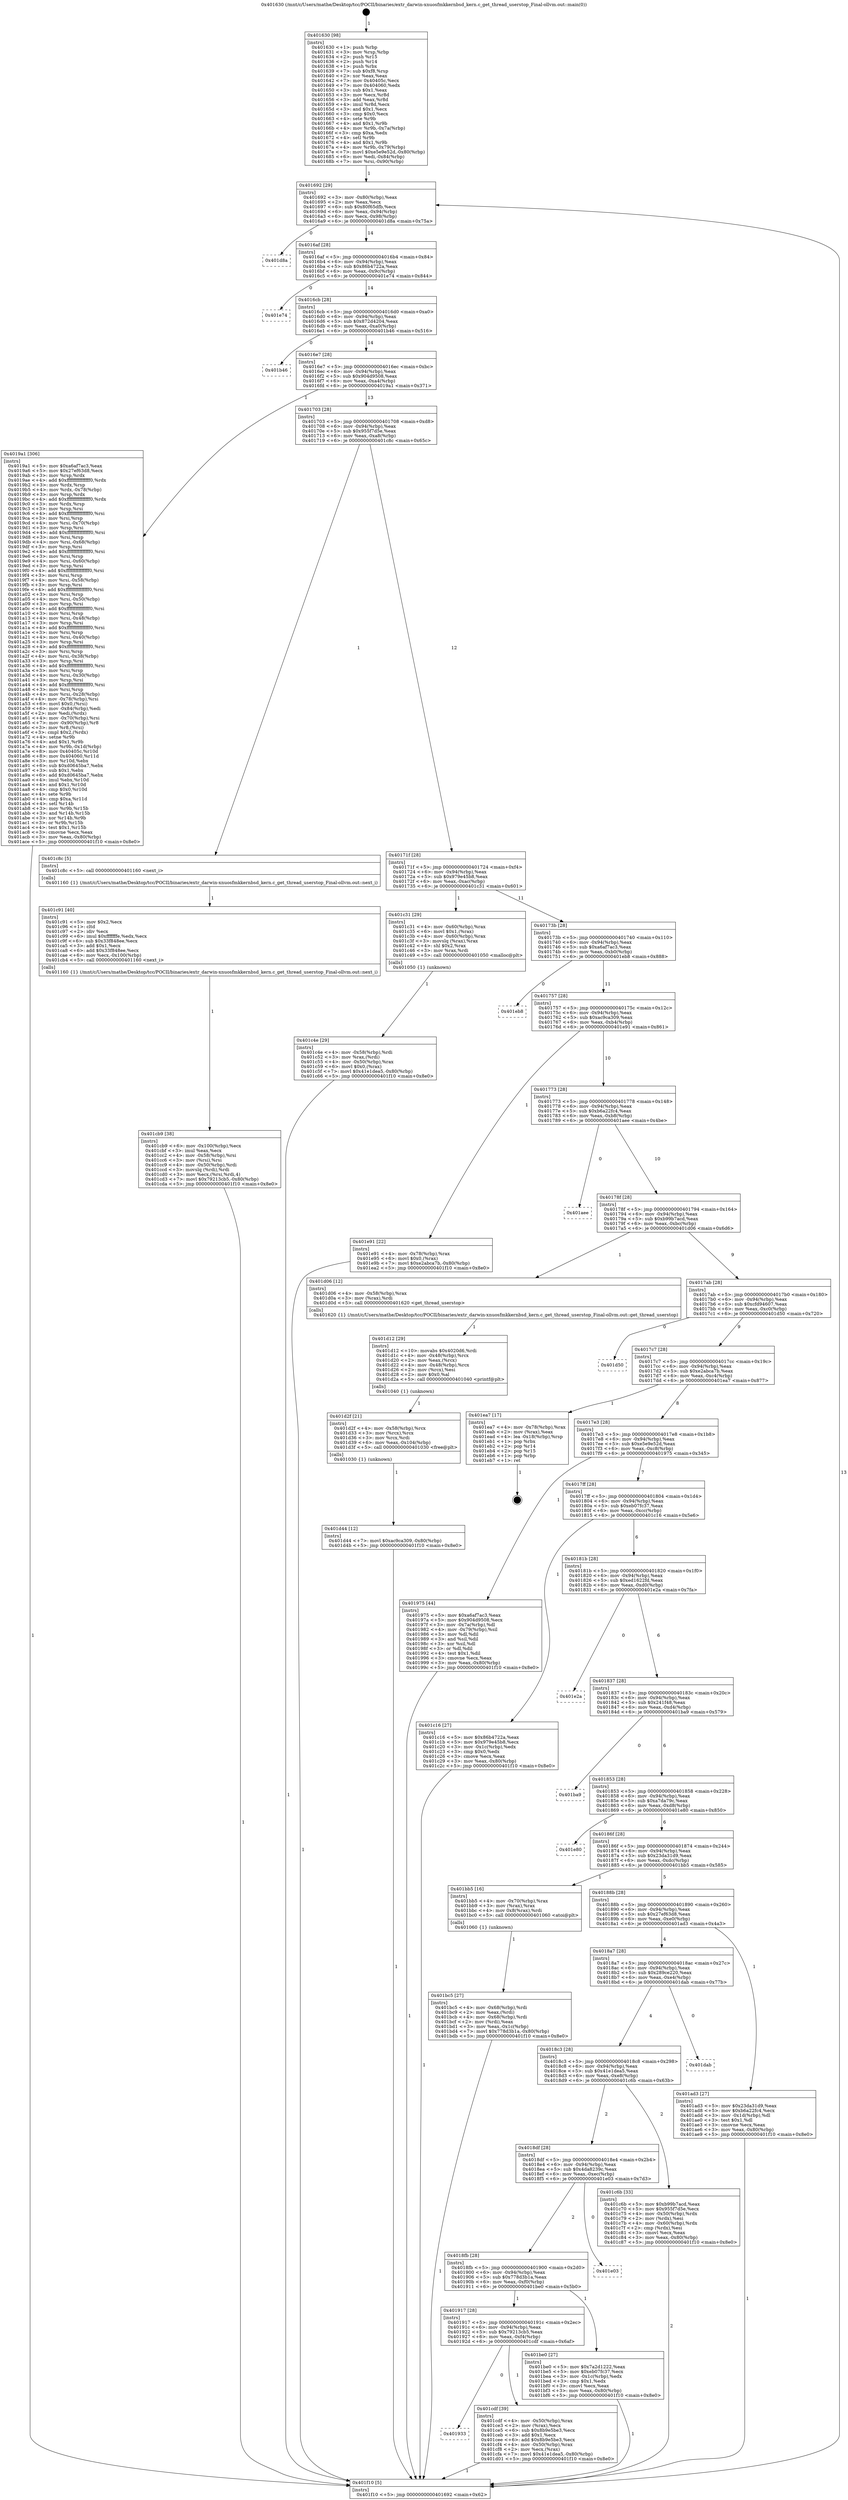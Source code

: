digraph "0x401630" {
  label = "0x401630 (/mnt/c/Users/mathe/Desktop/tcc/POCII/binaries/extr_darwin-xnuosfmkkernbsd_kern.c_get_thread_userstop_Final-ollvm.out::main(0))"
  labelloc = "t"
  node[shape=record]

  Entry [label="",width=0.3,height=0.3,shape=circle,fillcolor=black,style=filled]
  "0x401692" [label="{
     0x401692 [29]\l
     | [instrs]\l
     &nbsp;&nbsp;0x401692 \<+3\>: mov -0x80(%rbp),%eax\l
     &nbsp;&nbsp;0x401695 \<+2\>: mov %eax,%ecx\l
     &nbsp;&nbsp;0x401697 \<+6\>: sub $0x80f65dfb,%ecx\l
     &nbsp;&nbsp;0x40169d \<+6\>: mov %eax,-0x94(%rbp)\l
     &nbsp;&nbsp;0x4016a3 \<+6\>: mov %ecx,-0x98(%rbp)\l
     &nbsp;&nbsp;0x4016a9 \<+6\>: je 0000000000401d8a \<main+0x75a\>\l
  }"]
  "0x401d8a" [label="{
     0x401d8a\l
  }", style=dashed]
  "0x4016af" [label="{
     0x4016af [28]\l
     | [instrs]\l
     &nbsp;&nbsp;0x4016af \<+5\>: jmp 00000000004016b4 \<main+0x84\>\l
     &nbsp;&nbsp;0x4016b4 \<+6\>: mov -0x94(%rbp),%eax\l
     &nbsp;&nbsp;0x4016ba \<+5\>: sub $0x86b4722a,%eax\l
     &nbsp;&nbsp;0x4016bf \<+6\>: mov %eax,-0x9c(%rbp)\l
     &nbsp;&nbsp;0x4016c5 \<+6\>: je 0000000000401e74 \<main+0x844\>\l
  }"]
  Exit [label="",width=0.3,height=0.3,shape=circle,fillcolor=black,style=filled,peripheries=2]
  "0x401e74" [label="{
     0x401e74\l
  }", style=dashed]
  "0x4016cb" [label="{
     0x4016cb [28]\l
     | [instrs]\l
     &nbsp;&nbsp;0x4016cb \<+5\>: jmp 00000000004016d0 \<main+0xa0\>\l
     &nbsp;&nbsp;0x4016d0 \<+6\>: mov -0x94(%rbp),%eax\l
     &nbsp;&nbsp;0x4016d6 \<+5\>: sub $0x872d4204,%eax\l
     &nbsp;&nbsp;0x4016db \<+6\>: mov %eax,-0xa0(%rbp)\l
     &nbsp;&nbsp;0x4016e1 \<+6\>: je 0000000000401b46 \<main+0x516\>\l
  }"]
  "0x401d44" [label="{
     0x401d44 [12]\l
     | [instrs]\l
     &nbsp;&nbsp;0x401d44 \<+7\>: movl $0xac9ca309,-0x80(%rbp)\l
     &nbsp;&nbsp;0x401d4b \<+5\>: jmp 0000000000401f10 \<main+0x8e0\>\l
  }"]
  "0x401b46" [label="{
     0x401b46\l
  }", style=dashed]
  "0x4016e7" [label="{
     0x4016e7 [28]\l
     | [instrs]\l
     &nbsp;&nbsp;0x4016e7 \<+5\>: jmp 00000000004016ec \<main+0xbc\>\l
     &nbsp;&nbsp;0x4016ec \<+6\>: mov -0x94(%rbp),%eax\l
     &nbsp;&nbsp;0x4016f2 \<+5\>: sub $0x904d9508,%eax\l
     &nbsp;&nbsp;0x4016f7 \<+6\>: mov %eax,-0xa4(%rbp)\l
     &nbsp;&nbsp;0x4016fd \<+6\>: je 00000000004019a1 \<main+0x371\>\l
  }"]
  "0x401d2f" [label="{
     0x401d2f [21]\l
     | [instrs]\l
     &nbsp;&nbsp;0x401d2f \<+4\>: mov -0x58(%rbp),%rcx\l
     &nbsp;&nbsp;0x401d33 \<+3\>: mov (%rcx),%rcx\l
     &nbsp;&nbsp;0x401d36 \<+3\>: mov %rcx,%rdi\l
     &nbsp;&nbsp;0x401d39 \<+6\>: mov %eax,-0x104(%rbp)\l
     &nbsp;&nbsp;0x401d3f \<+5\>: call 0000000000401030 \<free@plt\>\l
     | [calls]\l
     &nbsp;&nbsp;0x401030 \{1\} (unknown)\l
  }"]
  "0x4019a1" [label="{
     0x4019a1 [306]\l
     | [instrs]\l
     &nbsp;&nbsp;0x4019a1 \<+5\>: mov $0xa6af7ac3,%eax\l
     &nbsp;&nbsp;0x4019a6 \<+5\>: mov $0x27ef63d8,%ecx\l
     &nbsp;&nbsp;0x4019ab \<+3\>: mov %rsp,%rdx\l
     &nbsp;&nbsp;0x4019ae \<+4\>: add $0xfffffffffffffff0,%rdx\l
     &nbsp;&nbsp;0x4019b2 \<+3\>: mov %rdx,%rsp\l
     &nbsp;&nbsp;0x4019b5 \<+4\>: mov %rdx,-0x78(%rbp)\l
     &nbsp;&nbsp;0x4019b9 \<+3\>: mov %rsp,%rdx\l
     &nbsp;&nbsp;0x4019bc \<+4\>: add $0xfffffffffffffff0,%rdx\l
     &nbsp;&nbsp;0x4019c0 \<+3\>: mov %rdx,%rsp\l
     &nbsp;&nbsp;0x4019c3 \<+3\>: mov %rsp,%rsi\l
     &nbsp;&nbsp;0x4019c6 \<+4\>: add $0xfffffffffffffff0,%rsi\l
     &nbsp;&nbsp;0x4019ca \<+3\>: mov %rsi,%rsp\l
     &nbsp;&nbsp;0x4019cd \<+4\>: mov %rsi,-0x70(%rbp)\l
     &nbsp;&nbsp;0x4019d1 \<+3\>: mov %rsp,%rsi\l
     &nbsp;&nbsp;0x4019d4 \<+4\>: add $0xfffffffffffffff0,%rsi\l
     &nbsp;&nbsp;0x4019d8 \<+3\>: mov %rsi,%rsp\l
     &nbsp;&nbsp;0x4019db \<+4\>: mov %rsi,-0x68(%rbp)\l
     &nbsp;&nbsp;0x4019df \<+3\>: mov %rsp,%rsi\l
     &nbsp;&nbsp;0x4019e2 \<+4\>: add $0xfffffffffffffff0,%rsi\l
     &nbsp;&nbsp;0x4019e6 \<+3\>: mov %rsi,%rsp\l
     &nbsp;&nbsp;0x4019e9 \<+4\>: mov %rsi,-0x60(%rbp)\l
     &nbsp;&nbsp;0x4019ed \<+3\>: mov %rsp,%rsi\l
     &nbsp;&nbsp;0x4019f0 \<+4\>: add $0xfffffffffffffff0,%rsi\l
     &nbsp;&nbsp;0x4019f4 \<+3\>: mov %rsi,%rsp\l
     &nbsp;&nbsp;0x4019f7 \<+4\>: mov %rsi,-0x58(%rbp)\l
     &nbsp;&nbsp;0x4019fb \<+3\>: mov %rsp,%rsi\l
     &nbsp;&nbsp;0x4019fe \<+4\>: add $0xfffffffffffffff0,%rsi\l
     &nbsp;&nbsp;0x401a02 \<+3\>: mov %rsi,%rsp\l
     &nbsp;&nbsp;0x401a05 \<+4\>: mov %rsi,-0x50(%rbp)\l
     &nbsp;&nbsp;0x401a09 \<+3\>: mov %rsp,%rsi\l
     &nbsp;&nbsp;0x401a0c \<+4\>: add $0xfffffffffffffff0,%rsi\l
     &nbsp;&nbsp;0x401a10 \<+3\>: mov %rsi,%rsp\l
     &nbsp;&nbsp;0x401a13 \<+4\>: mov %rsi,-0x48(%rbp)\l
     &nbsp;&nbsp;0x401a17 \<+3\>: mov %rsp,%rsi\l
     &nbsp;&nbsp;0x401a1a \<+4\>: add $0xfffffffffffffff0,%rsi\l
     &nbsp;&nbsp;0x401a1e \<+3\>: mov %rsi,%rsp\l
     &nbsp;&nbsp;0x401a21 \<+4\>: mov %rsi,-0x40(%rbp)\l
     &nbsp;&nbsp;0x401a25 \<+3\>: mov %rsp,%rsi\l
     &nbsp;&nbsp;0x401a28 \<+4\>: add $0xfffffffffffffff0,%rsi\l
     &nbsp;&nbsp;0x401a2c \<+3\>: mov %rsi,%rsp\l
     &nbsp;&nbsp;0x401a2f \<+4\>: mov %rsi,-0x38(%rbp)\l
     &nbsp;&nbsp;0x401a33 \<+3\>: mov %rsp,%rsi\l
     &nbsp;&nbsp;0x401a36 \<+4\>: add $0xfffffffffffffff0,%rsi\l
     &nbsp;&nbsp;0x401a3a \<+3\>: mov %rsi,%rsp\l
     &nbsp;&nbsp;0x401a3d \<+4\>: mov %rsi,-0x30(%rbp)\l
     &nbsp;&nbsp;0x401a41 \<+3\>: mov %rsp,%rsi\l
     &nbsp;&nbsp;0x401a44 \<+4\>: add $0xfffffffffffffff0,%rsi\l
     &nbsp;&nbsp;0x401a48 \<+3\>: mov %rsi,%rsp\l
     &nbsp;&nbsp;0x401a4b \<+4\>: mov %rsi,-0x28(%rbp)\l
     &nbsp;&nbsp;0x401a4f \<+4\>: mov -0x78(%rbp),%rsi\l
     &nbsp;&nbsp;0x401a53 \<+6\>: movl $0x0,(%rsi)\l
     &nbsp;&nbsp;0x401a59 \<+6\>: mov -0x84(%rbp),%edi\l
     &nbsp;&nbsp;0x401a5f \<+2\>: mov %edi,(%rdx)\l
     &nbsp;&nbsp;0x401a61 \<+4\>: mov -0x70(%rbp),%rsi\l
     &nbsp;&nbsp;0x401a65 \<+7\>: mov -0x90(%rbp),%r8\l
     &nbsp;&nbsp;0x401a6c \<+3\>: mov %r8,(%rsi)\l
     &nbsp;&nbsp;0x401a6f \<+3\>: cmpl $0x2,(%rdx)\l
     &nbsp;&nbsp;0x401a72 \<+4\>: setne %r9b\l
     &nbsp;&nbsp;0x401a76 \<+4\>: and $0x1,%r9b\l
     &nbsp;&nbsp;0x401a7a \<+4\>: mov %r9b,-0x1d(%rbp)\l
     &nbsp;&nbsp;0x401a7e \<+8\>: mov 0x40405c,%r10d\l
     &nbsp;&nbsp;0x401a86 \<+8\>: mov 0x404060,%r11d\l
     &nbsp;&nbsp;0x401a8e \<+3\>: mov %r10d,%ebx\l
     &nbsp;&nbsp;0x401a91 \<+6\>: sub $0xd0645ba7,%ebx\l
     &nbsp;&nbsp;0x401a97 \<+3\>: sub $0x1,%ebx\l
     &nbsp;&nbsp;0x401a9a \<+6\>: add $0xd0645ba7,%ebx\l
     &nbsp;&nbsp;0x401aa0 \<+4\>: imul %ebx,%r10d\l
     &nbsp;&nbsp;0x401aa4 \<+4\>: and $0x1,%r10d\l
     &nbsp;&nbsp;0x401aa8 \<+4\>: cmp $0x0,%r10d\l
     &nbsp;&nbsp;0x401aac \<+4\>: sete %r9b\l
     &nbsp;&nbsp;0x401ab0 \<+4\>: cmp $0xa,%r11d\l
     &nbsp;&nbsp;0x401ab4 \<+4\>: setl %r14b\l
     &nbsp;&nbsp;0x401ab8 \<+3\>: mov %r9b,%r15b\l
     &nbsp;&nbsp;0x401abb \<+3\>: and %r14b,%r15b\l
     &nbsp;&nbsp;0x401abe \<+3\>: xor %r14b,%r9b\l
     &nbsp;&nbsp;0x401ac1 \<+3\>: or %r9b,%r15b\l
     &nbsp;&nbsp;0x401ac4 \<+4\>: test $0x1,%r15b\l
     &nbsp;&nbsp;0x401ac8 \<+3\>: cmovne %ecx,%eax\l
     &nbsp;&nbsp;0x401acb \<+3\>: mov %eax,-0x80(%rbp)\l
     &nbsp;&nbsp;0x401ace \<+5\>: jmp 0000000000401f10 \<main+0x8e0\>\l
  }"]
  "0x401703" [label="{
     0x401703 [28]\l
     | [instrs]\l
     &nbsp;&nbsp;0x401703 \<+5\>: jmp 0000000000401708 \<main+0xd8\>\l
     &nbsp;&nbsp;0x401708 \<+6\>: mov -0x94(%rbp),%eax\l
     &nbsp;&nbsp;0x40170e \<+5\>: sub $0x955f7d5e,%eax\l
     &nbsp;&nbsp;0x401713 \<+6\>: mov %eax,-0xa8(%rbp)\l
     &nbsp;&nbsp;0x401719 \<+6\>: je 0000000000401c8c \<main+0x65c\>\l
  }"]
  "0x401d12" [label="{
     0x401d12 [29]\l
     | [instrs]\l
     &nbsp;&nbsp;0x401d12 \<+10\>: movabs $0x4020d6,%rdi\l
     &nbsp;&nbsp;0x401d1c \<+4\>: mov -0x48(%rbp),%rcx\l
     &nbsp;&nbsp;0x401d20 \<+2\>: mov %eax,(%rcx)\l
     &nbsp;&nbsp;0x401d22 \<+4\>: mov -0x48(%rbp),%rcx\l
     &nbsp;&nbsp;0x401d26 \<+2\>: mov (%rcx),%esi\l
     &nbsp;&nbsp;0x401d28 \<+2\>: mov $0x0,%al\l
     &nbsp;&nbsp;0x401d2a \<+5\>: call 0000000000401040 \<printf@plt\>\l
     | [calls]\l
     &nbsp;&nbsp;0x401040 \{1\} (unknown)\l
  }"]
  "0x401c8c" [label="{
     0x401c8c [5]\l
     | [instrs]\l
     &nbsp;&nbsp;0x401c8c \<+5\>: call 0000000000401160 \<next_i\>\l
     | [calls]\l
     &nbsp;&nbsp;0x401160 \{1\} (/mnt/c/Users/mathe/Desktop/tcc/POCII/binaries/extr_darwin-xnuosfmkkernbsd_kern.c_get_thread_userstop_Final-ollvm.out::next_i)\l
  }"]
  "0x40171f" [label="{
     0x40171f [28]\l
     | [instrs]\l
     &nbsp;&nbsp;0x40171f \<+5\>: jmp 0000000000401724 \<main+0xf4\>\l
     &nbsp;&nbsp;0x401724 \<+6\>: mov -0x94(%rbp),%eax\l
     &nbsp;&nbsp;0x40172a \<+5\>: sub $0x979e45b8,%eax\l
     &nbsp;&nbsp;0x40172f \<+6\>: mov %eax,-0xac(%rbp)\l
     &nbsp;&nbsp;0x401735 \<+6\>: je 0000000000401c31 \<main+0x601\>\l
  }"]
  "0x401933" [label="{
     0x401933\l
  }", style=dashed]
  "0x401c31" [label="{
     0x401c31 [29]\l
     | [instrs]\l
     &nbsp;&nbsp;0x401c31 \<+4\>: mov -0x60(%rbp),%rax\l
     &nbsp;&nbsp;0x401c35 \<+6\>: movl $0x1,(%rax)\l
     &nbsp;&nbsp;0x401c3b \<+4\>: mov -0x60(%rbp),%rax\l
     &nbsp;&nbsp;0x401c3f \<+3\>: movslq (%rax),%rax\l
     &nbsp;&nbsp;0x401c42 \<+4\>: shl $0x2,%rax\l
     &nbsp;&nbsp;0x401c46 \<+3\>: mov %rax,%rdi\l
     &nbsp;&nbsp;0x401c49 \<+5\>: call 0000000000401050 \<malloc@plt\>\l
     | [calls]\l
     &nbsp;&nbsp;0x401050 \{1\} (unknown)\l
  }"]
  "0x40173b" [label="{
     0x40173b [28]\l
     | [instrs]\l
     &nbsp;&nbsp;0x40173b \<+5\>: jmp 0000000000401740 \<main+0x110\>\l
     &nbsp;&nbsp;0x401740 \<+6\>: mov -0x94(%rbp),%eax\l
     &nbsp;&nbsp;0x401746 \<+5\>: sub $0xa6af7ac3,%eax\l
     &nbsp;&nbsp;0x40174b \<+6\>: mov %eax,-0xb0(%rbp)\l
     &nbsp;&nbsp;0x401751 \<+6\>: je 0000000000401eb8 \<main+0x888\>\l
  }"]
  "0x401cdf" [label="{
     0x401cdf [39]\l
     | [instrs]\l
     &nbsp;&nbsp;0x401cdf \<+4\>: mov -0x50(%rbp),%rax\l
     &nbsp;&nbsp;0x401ce3 \<+2\>: mov (%rax),%ecx\l
     &nbsp;&nbsp;0x401ce5 \<+6\>: sub $0x8b9e5be3,%ecx\l
     &nbsp;&nbsp;0x401ceb \<+3\>: add $0x1,%ecx\l
     &nbsp;&nbsp;0x401cee \<+6\>: add $0x8b9e5be3,%ecx\l
     &nbsp;&nbsp;0x401cf4 \<+4\>: mov -0x50(%rbp),%rax\l
     &nbsp;&nbsp;0x401cf8 \<+2\>: mov %ecx,(%rax)\l
     &nbsp;&nbsp;0x401cfa \<+7\>: movl $0x41e1dea5,-0x80(%rbp)\l
     &nbsp;&nbsp;0x401d01 \<+5\>: jmp 0000000000401f10 \<main+0x8e0\>\l
  }"]
  "0x401eb8" [label="{
     0x401eb8\l
  }", style=dashed]
  "0x401757" [label="{
     0x401757 [28]\l
     | [instrs]\l
     &nbsp;&nbsp;0x401757 \<+5\>: jmp 000000000040175c \<main+0x12c\>\l
     &nbsp;&nbsp;0x40175c \<+6\>: mov -0x94(%rbp),%eax\l
     &nbsp;&nbsp;0x401762 \<+5\>: sub $0xac9ca309,%eax\l
     &nbsp;&nbsp;0x401767 \<+6\>: mov %eax,-0xb4(%rbp)\l
     &nbsp;&nbsp;0x40176d \<+6\>: je 0000000000401e91 \<main+0x861\>\l
  }"]
  "0x401cb9" [label="{
     0x401cb9 [38]\l
     | [instrs]\l
     &nbsp;&nbsp;0x401cb9 \<+6\>: mov -0x100(%rbp),%ecx\l
     &nbsp;&nbsp;0x401cbf \<+3\>: imul %eax,%ecx\l
     &nbsp;&nbsp;0x401cc2 \<+4\>: mov -0x58(%rbp),%rsi\l
     &nbsp;&nbsp;0x401cc6 \<+3\>: mov (%rsi),%rsi\l
     &nbsp;&nbsp;0x401cc9 \<+4\>: mov -0x50(%rbp),%rdi\l
     &nbsp;&nbsp;0x401ccd \<+3\>: movslq (%rdi),%rdi\l
     &nbsp;&nbsp;0x401cd0 \<+3\>: mov %ecx,(%rsi,%rdi,4)\l
     &nbsp;&nbsp;0x401cd3 \<+7\>: movl $0x79213cb5,-0x80(%rbp)\l
     &nbsp;&nbsp;0x401cda \<+5\>: jmp 0000000000401f10 \<main+0x8e0\>\l
  }"]
  "0x401e91" [label="{
     0x401e91 [22]\l
     | [instrs]\l
     &nbsp;&nbsp;0x401e91 \<+4\>: mov -0x78(%rbp),%rax\l
     &nbsp;&nbsp;0x401e95 \<+6\>: movl $0x0,(%rax)\l
     &nbsp;&nbsp;0x401e9b \<+7\>: movl $0xe2abca7b,-0x80(%rbp)\l
     &nbsp;&nbsp;0x401ea2 \<+5\>: jmp 0000000000401f10 \<main+0x8e0\>\l
  }"]
  "0x401773" [label="{
     0x401773 [28]\l
     | [instrs]\l
     &nbsp;&nbsp;0x401773 \<+5\>: jmp 0000000000401778 \<main+0x148\>\l
     &nbsp;&nbsp;0x401778 \<+6\>: mov -0x94(%rbp),%eax\l
     &nbsp;&nbsp;0x40177e \<+5\>: sub $0xb6a22fc4,%eax\l
     &nbsp;&nbsp;0x401783 \<+6\>: mov %eax,-0xb8(%rbp)\l
     &nbsp;&nbsp;0x401789 \<+6\>: je 0000000000401aee \<main+0x4be\>\l
  }"]
  "0x401c91" [label="{
     0x401c91 [40]\l
     | [instrs]\l
     &nbsp;&nbsp;0x401c91 \<+5\>: mov $0x2,%ecx\l
     &nbsp;&nbsp;0x401c96 \<+1\>: cltd\l
     &nbsp;&nbsp;0x401c97 \<+2\>: idiv %ecx\l
     &nbsp;&nbsp;0x401c99 \<+6\>: imul $0xfffffffe,%edx,%ecx\l
     &nbsp;&nbsp;0x401c9f \<+6\>: sub $0x33f848ee,%ecx\l
     &nbsp;&nbsp;0x401ca5 \<+3\>: add $0x1,%ecx\l
     &nbsp;&nbsp;0x401ca8 \<+6\>: add $0x33f848ee,%ecx\l
     &nbsp;&nbsp;0x401cae \<+6\>: mov %ecx,-0x100(%rbp)\l
     &nbsp;&nbsp;0x401cb4 \<+5\>: call 0000000000401160 \<next_i\>\l
     | [calls]\l
     &nbsp;&nbsp;0x401160 \{1\} (/mnt/c/Users/mathe/Desktop/tcc/POCII/binaries/extr_darwin-xnuosfmkkernbsd_kern.c_get_thread_userstop_Final-ollvm.out::next_i)\l
  }"]
  "0x401aee" [label="{
     0x401aee\l
  }", style=dashed]
  "0x40178f" [label="{
     0x40178f [28]\l
     | [instrs]\l
     &nbsp;&nbsp;0x40178f \<+5\>: jmp 0000000000401794 \<main+0x164\>\l
     &nbsp;&nbsp;0x401794 \<+6\>: mov -0x94(%rbp),%eax\l
     &nbsp;&nbsp;0x40179a \<+5\>: sub $0xb99b7acd,%eax\l
     &nbsp;&nbsp;0x40179f \<+6\>: mov %eax,-0xbc(%rbp)\l
     &nbsp;&nbsp;0x4017a5 \<+6\>: je 0000000000401d06 \<main+0x6d6\>\l
  }"]
  "0x401c4e" [label="{
     0x401c4e [29]\l
     | [instrs]\l
     &nbsp;&nbsp;0x401c4e \<+4\>: mov -0x58(%rbp),%rdi\l
     &nbsp;&nbsp;0x401c52 \<+3\>: mov %rax,(%rdi)\l
     &nbsp;&nbsp;0x401c55 \<+4\>: mov -0x50(%rbp),%rax\l
     &nbsp;&nbsp;0x401c59 \<+6\>: movl $0x0,(%rax)\l
     &nbsp;&nbsp;0x401c5f \<+7\>: movl $0x41e1dea5,-0x80(%rbp)\l
     &nbsp;&nbsp;0x401c66 \<+5\>: jmp 0000000000401f10 \<main+0x8e0\>\l
  }"]
  "0x401d06" [label="{
     0x401d06 [12]\l
     | [instrs]\l
     &nbsp;&nbsp;0x401d06 \<+4\>: mov -0x58(%rbp),%rax\l
     &nbsp;&nbsp;0x401d0a \<+3\>: mov (%rax),%rdi\l
     &nbsp;&nbsp;0x401d0d \<+5\>: call 0000000000401620 \<get_thread_userstop\>\l
     | [calls]\l
     &nbsp;&nbsp;0x401620 \{1\} (/mnt/c/Users/mathe/Desktop/tcc/POCII/binaries/extr_darwin-xnuosfmkkernbsd_kern.c_get_thread_userstop_Final-ollvm.out::get_thread_userstop)\l
  }"]
  "0x4017ab" [label="{
     0x4017ab [28]\l
     | [instrs]\l
     &nbsp;&nbsp;0x4017ab \<+5\>: jmp 00000000004017b0 \<main+0x180\>\l
     &nbsp;&nbsp;0x4017b0 \<+6\>: mov -0x94(%rbp),%eax\l
     &nbsp;&nbsp;0x4017b6 \<+5\>: sub $0xcfd94607,%eax\l
     &nbsp;&nbsp;0x4017bb \<+6\>: mov %eax,-0xc0(%rbp)\l
     &nbsp;&nbsp;0x4017c1 \<+6\>: je 0000000000401d50 \<main+0x720\>\l
  }"]
  "0x401917" [label="{
     0x401917 [28]\l
     | [instrs]\l
     &nbsp;&nbsp;0x401917 \<+5\>: jmp 000000000040191c \<main+0x2ec\>\l
     &nbsp;&nbsp;0x40191c \<+6\>: mov -0x94(%rbp),%eax\l
     &nbsp;&nbsp;0x401922 \<+5\>: sub $0x79213cb5,%eax\l
     &nbsp;&nbsp;0x401927 \<+6\>: mov %eax,-0xf4(%rbp)\l
     &nbsp;&nbsp;0x40192d \<+6\>: je 0000000000401cdf \<main+0x6af\>\l
  }"]
  "0x401d50" [label="{
     0x401d50\l
  }", style=dashed]
  "0x4017c7" [label="{
     0x4017c7 [28]\l
     | [instrs]\l
     &nbsp;&nbsp;0x4017c7 \<+5\>: jmp 00000000004017cc \<main+0x19c\>\l
     &nbsp;&nbsp;0x4017cc \<+6\>: mov -0x94(%rbp),%eax\l
     &nbsp;&nbsp;0x4017d2 \<+5\>: sub $0xe2abca7b,%eax\l
     &nbsp;&nbsp;0x4017d7 \<+6\>: mov %eax,-0xc4(%rbp)\l
     &nbsp;&nbsp;0x4017dd \<+6\>: je 0000000000401ea7 \<main+0x877\>\l
  }"]
  "0x401be0" [label="{
     0x401be0 [27]\l
     | [instrs]\l
     &nbsp;&nbsp;0x401be0 \<+5\>: mov $0x7a2d1222,%eax\l
     &nbsp;&nbsp;0x401be5 \<+5\>: mov $0xeb07fc37,%ecx\l
     &nbsp;&nbsp;0x401bea \<+3\>: mov -0x1c(%rbp),%edx\l
     &nbsp;&nbsp;0x401bed \<+3\>: cmp $0x1,%edx\l
     &nbsp;&nbsp;0x401bf0 \<+3\>: cmovl %ecx,%eax\l
     &nbsp;&nbsp;0x401bf3 \<+3\>: mov %eax,-0x80(%rbp)\l
     &nbsp;&nbsp;0x401bf6 \<+5\>: jmp 0000000000401f10 \<main+0x8e0\>\l
  }"]
  "0x401ea7" [label="{
     0x401ea7 [17]\l
     | [instrs]\l
     &nbsp;&nbsp;0x401ea7 \<+4\>: mov -0x78(%rbp),%rax\l
     &nbsp;&nbsp;0x401eab \<+2\>: mov (%rax),%eax\l
     &nbsp;&nbsp;0x401ead \<+4\>: lea -0x18(%rbp),%rsp\l
     &nbsp;&nbsp;0x401eb1 \<+1\>: pop %rbx\l
     &nbsp;&nbsp;0x401eb2 \<+2\>: pop %r14\l
     &nbsp;&nbsp;0x401eb4 \<+2\>: pop %r15\l
     &nbsp;&nbsp;0x401eb6 \<+1\>: pop %rbp\l
     &nbsp;&nbsp;0x401eb7 \<+1\>: ret\l
  }"]
  "0x4017e3" [label="{
     0x4017e3 [28]\l
     | [instrs]\l
     &nbsp;&nbsp;0x4017e3 \<+5\>: jmp 00000000004017e8 \<main+0x1b8\>\l
     &nbsp;&nbsp;0x4017e8 \<+6\>: mov -0x94(%rbp),%eax\l
     &nbsp;&nbsp;0x4017ee \<+5\>: sub $0xe5e9e52d,%eax\l
     &nbsp;&nbsp;0x4017f3 \<+6\>: mov %eax,-0xc8(%rbp)\l
     &nbsp;&nbsp;0x4017f9 \<+6\>: je 0000000000401975 \<main+0x345\>\l
  }"]
  "0x4018fb" [label="{
     0x4018fb [28]\l
     | [instrs]\l
     &nbsp;&nbsp;0x4018fb \<+5\>: jmp 0000000000401900 \<main+0x2d0\>\l
     &nbsp;&nbsp;0x401900 \<+6\>: mov -0x94(%rbp),%eax\l
     &nbsp;&nbsp;0x401906 \<+5\>: sub $0x778d3b1a,%eax\l
     &nbsp;&nbsp;0x40190b \<+6\>: mov %eax,-0xf0(%rbp)\l
     &nbsp;&nbsp;0x401911 \<+6\>: je 0000000000401be0 \<main+0x5b0\>\l
  }"]
  "0x401975" [label="{
     0x401975 [44]\l
     | [instrs]\l
     &nbsp;&nbsp;0x401975 \<+5\>: mov $0xa6af7ac3,%eax\l
     &nbsp;&nbsp;0x40197a \<+5\>: mov $0x904d9508,%ecx\l
     &nbsp;&nbsp;0x40197f \<+3\>: mov -0x7a(%rbp),%dl\l
     &nbsp;&nbsp;0x401982 \<+4\>: mov -0x79(%rbp),%sil\l
     &nbsp;&nbsp;0x401986 \<+3\>: mov %dl,%dil\l
     &nbsp;&nbsp;0x401989 \<+3\>: and %sil,%dil\l
     &nbsp;&nbsp;0x40198c \<+3\>: xor %sil,%dl\l
     &nbsp;&nbsp;0x40198f \<+3\>: or %dl,%dil\l
     &nbsp;&nbsp;0x401992 \<+4\>: test $0x1,%dil\l
     &nbsp;&nbsp;0x401996 \<+3\>: cmovne %ecx,%eax\l
     &nbsp;&nbsp;0x401999 \<+3\>: mov %eax,-0x80(%rbp)\l
     &nbsp;&nbsp;0x40199c \<+5\>: jmp 0000000000401f10 \<main+0x8e0\>\l
  }"]
  "0x4017ff" [label="{
     0x4017ff [28]\l
     | [instrs]\l
     &nbsp;&nbsp;0x4017ff \<+5\>: jmp 0000000000401804 \<main+0x1d4\>\l
     &nbsp;&nbsp;0x401804 \<+6\>: mov -0x94(%rbp),%eax\l
     &nbsp;&nbsp;0x40180a \<+5\>: sub $0xeb07fc37,%eax\l
     &nbsp;&nbsp;0x40180f \<+6\>: mov %eax,-0xcc(%rbp)\l
     &nbsp;&nbsp;0x401815 \<+6\>: je 0000000000401c16 \<main+0x5e6\>\l
  }"]
  "0x401f10" [label="{
     0x401f10 [5]\l
     | [instrs]\l
     &nbsp;&nbsp;0x401f10 \<+5\>: jmp 0000000000401692 \<main+0x62\>\l
  }"]
  "0x401630" [label="{
     0x401630 [98]\l
     | [instrs]\l
     &nbsp;&nbsp;0x401630 \<+1\>: push %rbp\l
     &nbsp;&nbsp;0x401631 \<+3\>: mov %rsp,%rbp\l
     &nbsp;&nbsp;0x401634 \<+2\>: push %r15\l
     &nbsp;&nbsp;0x401636 \<+2\>: push %r14\l
     &nbsp;&nbsp;0x401638 \<+1\>: push %rbx\l
     &nbsp;&nbsp;0x401639 \<+7\>: sub $0xf8,%rsp\l
     &nbsp;&nbsp;0x401640 \<+2\>: xor %eax,%eax\l
     &nbsp;&nbsp;0x401642 \<+7\>: mov 0x40405c,%ecx\l
     &nbsp;&nbsp;0x401649 \<+7\>: mov 0x404060,%edx\l
     &nbsp;&nbsp;0x401650 \<+3\>: sub $0x1,%eax\l
     &nbsp;&nbsp;0x401653 \<+3\>: mov %ecx,%r8d\l
     &nbsp;&nbsp;0x401656 \<+3\>: add %eax,%r8d\l
     &nbsp;&nbsp;0x401659 \<+4\>: imul %r8d,%ecx\l
     &nbsp;&nbsp;0x40165d \<+3\>: and $0x1,%ecx\l
     &nbsp;&nbsp;0x401660 \<+3\>: cmp $0x0,%ecx\l
     &nbsp;&nbsp;0x401663 \<+4\>: sete %r9b\l
     &nbsp;&nbsp;0x401667 \<+4\>: and $0x1,%r9b\l
     &nbsp;&nbsp;0x40166b \<+4\>: mov %r9b,-0x7a(%rbp)\l
     &nbsp;&nbsp;0x40166f \<+3\>: cmp $0xa,%edx\l
     &nbsp;&nbsp;0x401672 \<+4\>: setl %r9b\l
     &nbsp;&nbsp;0x401676 \<+4\>: and $0x1,%r9b\l
     &nbsp;&nbsp;0x40167a \<+4\>: mov %r9b,-0x79(%rbp)\l
     &nbsp;&nbsp;0x40167e \<+7\>: movl $0xe5e9e52d,-0x80(%rbp)\l
     &nbsp;&nbsp;0x401685 \<+6\>: mov %edi,-0x84(%rbp)\l
     &nbsp;&nbsp;0x40168b \<+7\>: mov %rsi,-0x90(%rbp)\l
  }"]
  "0x401e03" [label="{
     0x401e03\l
  }", style=dashed]
  "0x4018df" [label="{
     0x4018df [28]\l
     | [instrs]\l
     &nbsp;&nbsp;0x4018df \<+5\>: jmp 00000000004018e4 \<main+0x2b4\>\l
     &nbsp;&nbsp;0x4018e4 \<+6\>: mov -0x94(%rbp),%eax\l
     &nbsp;&nbsp;0x4018ea \<+5\>: sub $0x4da8239c,%eax\l
     &nbsp;&nbsp;0x4018ef \<+6\>: mov %eax,-0xec(%rbp)\l
     &nbsp;&nbsp;0x4018f5 \<+6\>: je 0000000000401e03 \<main+0x7d3\>\l
  }"]
  "0x401c16" [label="{
     0x401c16 [27]\l
     | [instrs]\l
     &nbsp;&nbsp;0x401c16 \<+5\>: mov $0x86b4722a,%eax\l
     &nbsp;&nbsp;0x401c1b \<+5\>: mov $0x979e45b8,%ecx\l
     &nbsp;&nbsp;0x401c20 \<+3\>: mov -0x1c(%rbp),%edx\l
     &nbsp;&nbsp;0x401c23 \<+3\>: cmp $0x0,%edx\l
     &nbsp;&nbsp;0x401c26 \<+3\>: cmove %ecx,%eax\l
     &nbsp;&nbsp;0x401c29 \<+3\>: mov %eax,-0x80(%rbp)\l
     &nbsp;&nbsp;0x401c2c \<+5\>: jmp 0000000000401f10 \<main+0x8e0\>\l
  }"]
  "0x40181b" [label="{
     0x40181b [28]\l
     | [instrs]\l
     &nbsp;&nbsp;0x40181b \<+5\>: jmp 0000000000401820 \<main+0x1f0\>\l
     &nbsp;&nbsp;0x401820 \<+6\>: mov -0x94(%rbp),%eax\l
     &nbsp;&nbsp;0x401826 \<+5\>: sub $0xed1622fd,%eax\l
     &nbsp;&nbsp;0x40182b \<+6\>: mov %eax,-0xd0(%rbp)\l
     &nbsp;&nbsp;0x401831 \<+6\>: je 0000000000401e2a \<main+0x7fa\>\l
  }"]
  "0x401c6b" [label="{
     0x401c6b [33]\l
     | [instrs]\l
     &nbsp;&nbsp;0x401c6b \<+5\>: mov $0xb99b7acd,%eax\l
     &nbsp;&nbsp;0x401c70 \<+5\>: mov $0x955f7d5e,%ecx\l
     &nbsp;&nbsp;0x401c75 \<+4\>: mov -0x50(%rbp),%rdx\l
     &nbsp;&nbsp;0x401c79 \<+2\>: mov (%rdx),%esi\l
     &nbsp;&nbsp;0x401c7b \<+4\>: mov -0x60(%rbp),%rdx\l
     &nbsp;&nbsp;0x401c7f \<+2\>: cmp (%rdx),%esi\l
     &nbsp;&nbsp;0x401c81 \<+3\>: cmovl %ecx,%eax\l
     &nbsp;&nbsp;0x401c84 \<+3\>: mov %eax,-0x80(%rbp)\l
     &nbsp;&nbsp;0x401c87 \<+5\>: jmp 0000000000401f10 \<main+0x8e0\>\l
  }"]
  "0x401e2a" [label="{
     0x401e2a\l
  }", style=dashed]
  "0x401837" [label="{
     0x401837 [28]\l
     | [instrs]\l
     &nbsp;&nbsp;0x401837 \<+5\>: jmp 000000000040183c \<main+0x20c\>\l
     &nbsp;&nbsp;0x40183c \<+6\>: mov -0x94(%rbp),%eax\l
     &nbsp;&nbsp;0x401842 \<+5\>: sub $0x241f48,%eax\l
     &nbsp;&nbsp;0x401847 \<+6\>: mov %eax,-0xd4(%rbp)\l
     &nbsp;&nbsp;0x40184d \<+6\>: je 0000000000401ba9 \<main+0x579\>\l
  }"]
  "0x4018c3" [label="{
     0x4018c3 [28]\l
     | [instrs]\l
     &nbsp;&nbsp;0x4018c3 \<+5\>: jmp 00000000004018c8 \<main+0x298\>\l
     &nbsp;&nbsp;0x4018c8 \<+6\>: mov -0x94(%rbp),%eax\l
     &nbsp;&nbsp;0x4018ce \<+5\>: sub $0x41e1dea5,%eax\l
     &nbsp;&nbsp;0x4018d3 \<+6\>: mov %eax,-0xe8(%rbp)\l
     &nbsp;&nbsp;0x4018d9 \<+6\>: je 0000000000401c6b \<main+0x63b\>\l
  }"]
  "0x401ba9" [label="{
     0x401ba9\l
  }", style=dashed]
  "0x401853" [label="{
     0x401853 [28]\l
     | [instrs]\l
     &nbsp;&nbsp;0x401853 \<+5\>: jmp 0000000000401858 \<main+0x228\>\l
     &nbsp;&nbsp;0x401858 \<+6\>: mov -0x94(%rbp),%eax\l
     &nbsp;&nbsp;0x40185e \<+5\>: sub $0xa7da79c,%eax\l
     &nbsp;&nbsp;0x401863 \<+6\>: mov %eax,-0xd8(%rbp)\l
     &nbsp;&nbsp;0x401869 \<+6\>: je 0000000000401e80 \<main+0x850\>\l
  }"]
  "0x401dab" [label="{
     0x401dab\l
  }", style=dashed]
  "0x401e80" [label="{
     0x401e80\l
  }", style=dashed]
  "0x40186f" [label="{
     0x40186f [28]\l
     | [instrs]\l
     &nbsp;&nbsp;0x40186f \<+5\>: jmp 0000000000401874 \<main+0x244\>\l
     &nbsp;&nbsp;0x401874 \<+6\>: mov -0x94(%rbp),%eax\l
     &nbsp;&nbsp;0x40187a \<+5\>: sub $0x23da31d9,%eax\l
     &nbsp;&nbsp;0x40187f \<+6\>: mov %eax,-0xdc(%rbp)\l
     &nbsp;&nbsp;0x401885 \<+6\>: je 0000000000401bb5 \<main+0x585\>\l
  }"]
  "0x401bc5" [label="{
     0x401bc5 [27]\l
     | [instrs]\l
     &nbsp;&nbsp;0x401bc5 \<+4\>: mov -0x68(%rbp),%rdi\l
     &nbsp;&nbsp;0x401bc9 \<+2\>: mov %eax,(%rdi)\l
     &nbsp;&nbsp;0x401bcb \<+4\>: mov -0x68(%rbp),%rdi\l
     &nbsp;&nbsp;0x401bcf \<+2\>: mov (%rdi),%eax\l
     &nbsp;&nbsp;0x401bd1 \<+3\>: mov %eax,-0x1c(%rbp)\l
     &nbsp;&nbsp;0x401bd4 \<+7\>: movl $0x778d3b1a,-0x80(%rbp)\l
     &nbsp;&nbsp;0x401bdb \<+5\>: jmp 0000000000401f10 \<main+0x8e0\>\l
  }"]
  "0x401bb5" [label="{
     0x401bb5 [16]\l
     | [instrs]\l
     &nbsp;&nbsp;0x401bb5 \<+4\>: mov -0x70(%rbp),%rax\l
     &nbsp;&nbsp;0x401bb9 \<+3\>: mov (%rax),%rax\l
     &nbsp;&nbsp;0x401bbc \<+4\>: mov 0x8(%rax),%rdi\l
     &nbsp;&nbsp;0x401bc0 \<+5\>: call 0000000000401060 \<atoi@plt\>\l
     | [calls]\l
     &nbsp;&nbsp;0x401060 \{1\} (unknown)\l
  }"]
  "0x40188b" [label="{
     0x40188b [28]\l
     | [instrs]\l
     &nbsp;&nbsp;0x40188b \<+5\>: jmp 0000000000401890 \<main+0x260\>\l
     &nbsp;&nbsp;0x401890 \<+6\>: mov -0x94(%rbp),%eax\l
     &nbsp;&nbsp;0x401896 \<+5\>: sub $0x27ef63d8,%eax\l
     &nbsp;&nbsp;0x40189b \<+6\>: mov %eax,-0xe0(%rbp)\l
     &nbsp;&nbsp;0x4018a1 \<+6\>: je 0000000000401ad3 \<main+0x4a3\>\l
  }"]
  "0x4018a7" [label="{
     0x4018a7 [28]\l
     | [instrs]\l
     &nbsp;&nbsp;0x4018a7 \<+5\>: jmp 00000000004018ac \<main+0x27c\>\l
     &nbsp;&nbsp;0x4018ac \<+6\>: mov -0x94(%rbp),%eax\l
     &nbsp;&nbsp;0x4018b2 \<+5\>: sub $0x289ce220,%eax\l
     &nbsp;&nbsp;0x4018b7 \<+6\>: mov %eax,-0xe4(%rbp)\l
     &nbsp;&nbsp;0x4018bd \<+6\>: je 0000000000401dab \<main+0x77b\>\l
  }"]
  "0x401ad3" [label="{
     0x401ad3 [27]\l
     | [instrs]\l
     &nbsp;&nbsp;0x401ad3 \<+5\>: mov $0x23da31d9,%eax\l
     &nbsp;&nbsp;0x401ad8 \<+5\>: mov $0xb6a22fc4,%ecx\l
     &nbsp;&nbsp;0x401add \<+3\>: mov -0x1d(%rbp),%dl\l
     &nbsp;&nbsp;0x401ae0 \<+3\>: test $0x1,%dl\l
     &nbsp;&nbsp;0x401ae3 \<+3\>: cmovne %ecx,%eax\l
     &nbsp;&nbsp;0x401ae6 \<+3\>: mov %eax,-0x80(%rbp)\l
     &nbsp;&nbsp;0x401ae9 \<+5\>: jmp 0000000000401f10 \<main+0x8e0\>\l
  }"]
  Entry -> "0x401630" [label=" 1"]
  "0x401692" -> "0x401d8a" [label=" 0"]
  "0x401692" -> "0x4016af" [label=" 14"]
  "0x401ea7" -> Exit [label=" 1"]
  "0x4016af" -> "0x401e74" [label=" 0"]
  "0x4016af" -> "0x4016cb" [label=" 14"]
  "0x401e91" -> "0x401f10" [label=" 1"]
  "0x4016cb" -> "0x401b46" [label=" 0"]
  "0x4016cb" -> "0x4016e7" [label=" 14"]
  "0x401d44" -> "0x401f10" [label=" 1"]
  "0x4016e7" -> "0x4019a1" [label=" 1"]
  "0x4016e7" -> "0x401703" [label=" 13"]
  "0x401d2f" -> "0x401d44" [label=" 1"]
  "0x401703" -> "0x401c8c" [label=" 1"]
  "0x401703" -> "0x40171f" [label=" 12"]
  "0x401d12" -> "0x401d2f" [label=" 1"]
  "0x40171f" -> "0x401c31" [label=" 1"]
  "0x40171f" -> "0x40173b" [label=" 11"]
  "0x401d06" -> "0x401d12" [label=" 1"]
  "0x40173b" -> "0x401eb8" [label=" 0"]
  "0x40173b" -> "0x401757" [label=" 11"]
  "0x401cdf" -> "0x401f10" [label=" 1"]
  "0x401757" -> "0x401e91" [label=" 1"]
  "0x401757" -> "0x401773" [label=" 10"]
  "0x401917" -> "0x401cdf" [label=" 1"]
  "0x401773" -> "0x401aee" [label=" 0"]
  "0x401773" -> "0x40178f" [label=" 10"]
  "0x401917" -> "0x401933" [label=" 0"]
  "0x40178f" -> "0x401d06" [label=" 1"]
  "0x40178f" -> "0x4017ab" [label=" 9"]
  "0x401cb9" -> "0x401f10" [label=" 1"]
  "0x4017ab" -> "0x401d50" [label=" 0"]
  "0x4017ab" -> "0x4017c7" [label=" 9"]
  "0x401c91" -> "0x401cb9" [label=" 1"]
  "0x4017c7" -> "0x401ea7" [label=" 1"]
  "0x4017c7" -> "0x4017e3" [label=" 8"]
  "0x401c8c" -> "0x401c91" [label=" 1"]
  "0x4017e3" -> "0x401975" [label=" 1"]
  "0x4017e3" -> "0x4017ff" [label=" 7"]
  "0x401975" -> "0x401f10" [label=" 1"]
  "0x401630" -> "0x401692" [label=" 1"]
  "0x401f10" -> "0x401692" [label=" 13"]
  "0x401c4e" -> "0x401f10" [label=" 1"]
  "0x4019a1" -> "0x401f10" [label=" 1"]
  "0x401c31" -> "0x401c4e" [label=" 1"]
  "0x4017ff" -> "0x401c16" [label=" 1"]
  "0x4017ff" -> "0x40181b" [label=" 6"]
  "0x401be0" -> "0x401f10" [label=" 1"]
  "0x40181b" -> "0x401e2a" [label=" 0"]
  "0x40181b" -> "0x401837" [label=" 6"]
  "0x4018fb" -> "0x401917" [label=" 1"]
  "0x401837" -> "0x401ba9" [label=" 0"]
  "0x401837" -> "0x401853" [label=" 6"]
  "0x401c6b" -> "0x401f10" [label=" 2"]
  "0x401853" -> "0x401e80" [label=" 0"]
  "0x401853" -> "0x40186f" [label=" 6"]
  "0x4018df" -> "0x4018fb" [label=" 2"]
  "0x40186f" -> "0x401bb5" [label=" 1"]
  "0x40186f" -> "0x40188b" [label=" 5"]
  "0x401c16" -> "0x401f10" [label=" 1"]
  "0x40188b" -> "0x401ad3" [label=" 1"]
  "0x40188b" -> "0x4018a7" [label=" 4"]
  "0x401ad3" -> "0x401f10" [label=" 1"]
  "0x401bb5" -> "0x401bc5" [label=" 1"]
  "0x401bc5" -> "0x401f10" [label=" 1"]
  "0x4018df" -> "0x401e03" [label=" 0"]
  "0x4018a7" -> "0x401dab" [label=" 0"]
  "0x4018a7" -> "0x4018c3" [label=" 4"]
  "0x4018fb" -> "0x401be0" [label=" 1"]
  "0x4018c3" -> "0x401c6b" [label=" 2"]
  "0x4018c3" -> "0x4018df" [label=" 2"]
}
